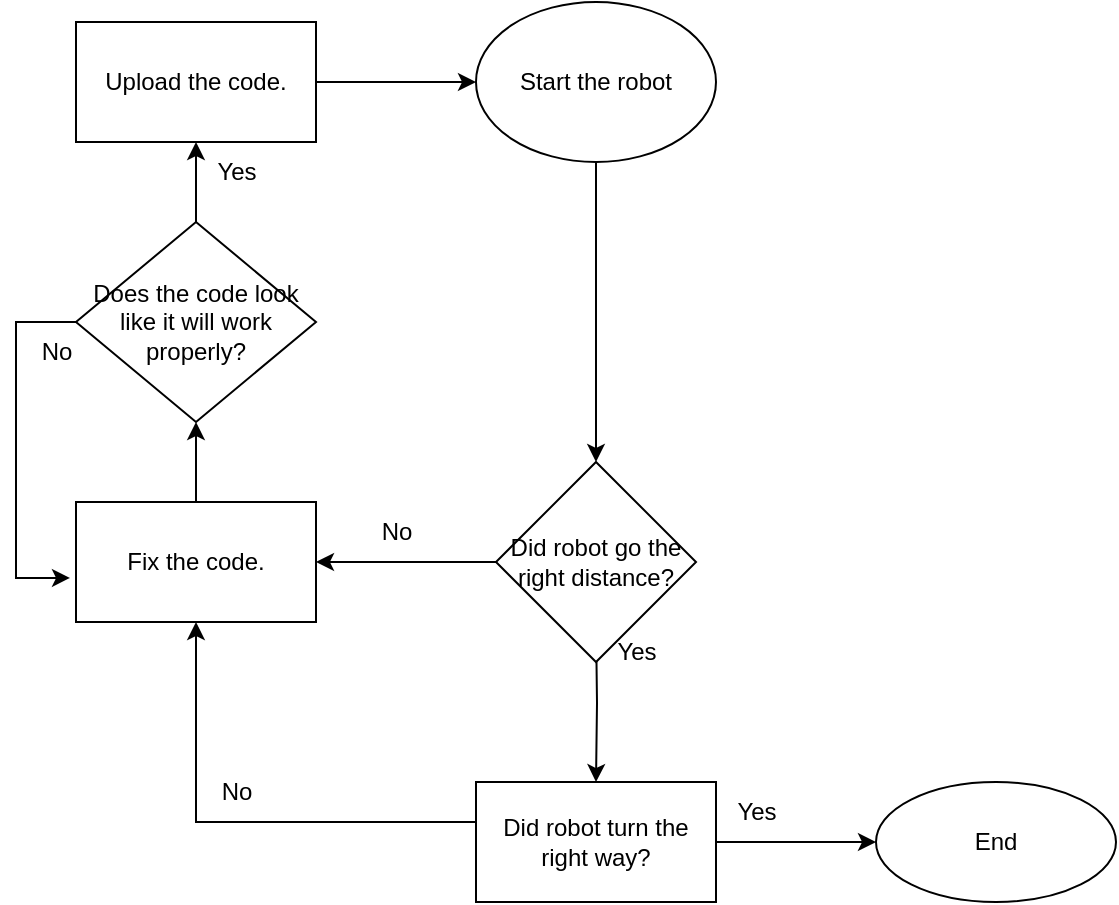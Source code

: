 <mxfile version="20.5.1" type="github">
  <diagram id="C5RBs43oDa-KdzZeNtuy" name="Page-1">
    <mxGraphModel dx="1422" dy="754" grid="1" gridSize="10" guides="1" tooltips="1" connect="1" arrows="1" fold="1" page="1" pageScale="1" pageWidth="827" pageHeight="1169" math="0" shadow="0">
      <root>
        <mxCell id="WIyWlLk6GJQsqaUBKTNV-0" />
        <mxCell id="WIyWlLk6GJQsqaUBKTNV-1" parent="WIyWlLk6GJQsqaUBKTNV-0" />
        <mxCell id="NHHZj94KwkTv9wrkSFR0-2" value="" style="edgeStyle=orthogonalEdgeStyle;rounded=0;orthogonalLoop=1;jettySize=auto;html=1;entryX=0.5;entryY=0;entryDx=0;entryDy=0;" edge="1" parent="WIyWlLk6GJQsqaUBKTNV-1" source="NHHZj94KwkTv9wrkSFR0-0" target="NHHZj94KwkTv9wrkSFR0-15">
          <mxGeometry relative="1" as="geometry">
            <mxPoint x="429" y="340" as="targetPoint" />
          </mxGeometry>
        </mxCell>
        <mxCell id="NHHZj94KwkTv9wrkSFR0-0" value="Start the robot" style="ellipse;whiteSpace=wrap;html=1;" vertex="1" parent="WIyWlLk6GJQsqaUBKTNV-1">
          <mxGeometry x="369" y="90" width="120" height="80" as="geometry" />
        </mxCell>
        <mxCell id="NHHZj94KwkTv9wrkSFR0-4" value="" style="edgeStyle=orthogonalEdgeStyle;rounded=0;orthogonalLoop=1;jettySize=auto;html=1;" edge="1" parent="WIyWlLk6GJQsqaUBKTNV-1" target="NHHZj94KwkTv9wrkSFR0-3">
          <mxGeometry relative="1" as="geometry">
            <mxPoint x="429" y="400" as="sourcePoint" />
          </mxGeometry>
        </mxCell>
        <mxCell id="NHHZj94KwkTv9wrkSFR0-10" value="" style="edgeStyle=orthogonalEdgeStyle;rounded=0;orthogonalLoop=1;jettySize=auto;html=1;exitX=0;exitY=0.5;exitDx=0;exitDy=0;" edge="1" parent="WIyWlLk6GJQsqaUBKTNV-1" source="NHHZj94KwkTv9wrkSFR0-15" target="NHHZj94KwkTv9wrkSFR0-9">
          <mxGeometry relative="1" as="geometry">
            <mxPoint x="369" y="370" as="sourcePoint" />
          </mxGeometry>
        </mxCell>
        <mxCell id="NHHZj94KwkTv9wrkSFR0-6" value="" style="edgeStyle=orthogonalEdgeStyle;rounded=0;orthogonalLoop=1;jettySize=auto;html=1;" edge="1" parent="WIyWlLk6GJQsqaUBKTNV-1" source="NHHZj94KwkTv9wrkSFR0-3" target="NHHZj94KwkTv9wrkSFR0-5">
          <mxGeometry relative="1" as="geometry" />
        </mxCell>
        <mxCell id="NHHZj94KwkTv9wrkSFR0-12" style="edgeStyle=orthogonalEdgeStyle;rounded=0;orthogonalLoop=1;jettySize=auto;html=1;entryX=0.5;entryY=1;entryDx=0;entryDy=0;" edge="1" parent="WIyWlLk6GJQsqaUBKTNV-1" source="NHHZj94KwkTv9wrkSFR0-3" target="NHHZj94KwkTv9wrkSFR0-9">
          <mxGeometry relative="1" as="geometry">
            <mxPoint x="269" y="470" as="targetPoint" />
            <Array as="points">
              <mxPoint x="229" y="500" />
            </Array>
          </mxGeometry>
        </mxCell>
        <mxCell id="NHHZj94KwkTv9wrkSFR0-3" value="Did robot turn the right way?" style="whiteSpace=wrap;html=1;" vertex="1" parent="WIyWlLk6GJQsqaUBKTNV-1">
          <mxGeometry x="369" y="480" width="120" height="60" as="geometry" />
        </mxCell>
        <mxCell id="NHHZj94KwkTv9wrkSFR0-5" value="End" style="ellipse;whiteSpace=wrap;html=1;" vertex="1" parent="WIyWlLk6GJQsqaUBKTNV-1">
          <mxGeometry x="569" y="480" width="120" height="60" as="geometry" />
        </mxCell>
        <mxCell id="NHHZj94KwkTv9wrkSFR0-7" value="Yes&lt;br&gt;" style="text;html=1;align=center;verticalAlign=middle;resizable=0;points=[];autosize=1;strokeColor=none;fillColor=none;" vertex="1" parent="WIyWlLk6GJQsqaUBKTNV-1">
          <mxGeometry x="429" y="400" width="40" height="30" as="geometry" />
        </mxCell>
        <mxCell id="NHHZj94KwkTv9wrkSFR0-8" value="Yes&lt;br&gt;" style="text;html=1;align=center;verticalAlign=middle;resizable=0;points=[];autosize=1;strokeColor=none;fillColor=none;" vertex="1" parent="WIyWlLk6GJQsqaUBKTNV-1">
          <mxGeometry x="489" y="480" width="40" height="30" as="geometry" />
        </mxCell>
        <mxCell id="NHHZj94KwkTv9wrkSFR0-26" style="edgeStyle=orthogonalEdgeStyle;rounded=0;orthogonalLoop=1;jettySize=auto;html=1;entryX=0.5;entryY=1;entryDx=0;entryDy=0;" edge="1" parent="WIyWlLk6GJQsqaUBKTNV-1" source="NHHZj94KwkTv9wrkSFR0-9" target="NHHZj94KwkTv9wrkSFR0-25">
          <mxGeometry relative="1" as="geometry" />
        </mxCell>
        <mxCell id="NHHZj94KwkTv9wrkSFR0-9" value="Fix the code." style="whiteSpace=wrap;html=1;" vertex="1" parent="WIyWlLk6GJQsqaUBKTNV-1">
          <mxGeometry x="169" y="340" width="120" height="60" as="geometry" />
        </mxCell>
        <mxCell id="NHHZj94KwkTv9wrkSFR0-13" value="No" style="text;html=1;align=center;verticalAlign=middle;resizable=0;points=[];autosize=1;strokeColor=none;fillColor=none;" vertex="1" parent="WIyWlLk6GJQsqaUBKTNV-1">
          <mxGeometry x="309" y="340" width="40" height="30" as="geometry" />
        </mxCell>
        <mxCell id="NHHZj94KwkTv9wrkSFR0-14" value="No&lt;br&gt;" style="text;html=1;align=center;verticalAlign=middle;resizable=0;points=[];autosize=1;strokeColor=none;fillColor=none;" vertex="1" parent="WIyWlLk6GJQsqaUBKTNV-1">
          <mxGeometry x="229" y="470" width="40" height="30" as="geometry" />
        </mxCell>
        <mxCell id="NHHZj94KwkTv9wrkSFR0-15" value="Did robot go the right distance?" style="rhombus;whiteSpace=wrap;html=1;" vertex="1" parent="WIyWlLk6GJQsqaUBKTNV-1">
          <mxGeometry x="379" y="320" width="100" height="100" as="geometry" />
        </mxCell>
        <mxCell id="NHHZj94KwkTv9wrkSFR0-20" style="edgeStyle=orthogonalEdgeStyle;rounded=0;orthogonalLoop=1;jettySize=auto;html=1;entryX=0;entryY=0.5;entryDx=0;entryDy=0;" edge="1" parent="WIyWlLk6GJQsqaUBKTNV-1" source="NHHZj94KwkTv9wrkSFR0-18" target="NHHZj94KwkTv9wrkSFR0-0">
          <mxGeometry relative="1" as="geometry" />
        </mxCell>
        <mxCell id="NHHZj94KwkTv9wrkSFR0-18" value="Upload the code." style="rounded=0;whiteSpace=wrap;html=1;" vertex="1" parent="WIyWlLk6GJQsqaUBKTNV-1">
          <mxGeometry x="169" y="100" width="120" height="60" as="geometry" />
        </mxCell>
        <mxCell id="NHHZj94KwkTv9wrkSFR0-27" style="edgeStyle=orthogonalEdgeStyle;rounded=0;orthogonalLoop=1;jettySize=auto;html=1;entryX=0.5;entryY=1;entryDx=0;entryDy=0;" edge="1" parent="WIyWlLk6GJQsqaUBKTNV-1" source="NHHZj94KwkTv9wrkSFR0-25" target="NHHZj94KwkTv9wrkSFR0-18">
          <mxGeometry relative="1" as="geometry" />
        </mxCell>
        <mxCell id="NHHZj94KwkTv9wrkSFR0-30" style="edgeStyle=orthogonalEdgeStyle;rounded=0;orthogonalLoop=1;jettySize=auto;html=1;exitX=0;exitY=0.5;exitDx=0;exitDy=0;entryX=-0.025;entryY=0.633;entryDx=0;entryDy=0;entryPerimeter=0;" edge="1" parent="WIyWlLk6GJQsqaUBKTNV-1" source="NHHZj94KwkTv9wrkSFR0-25" target="NHHZj94KwkTv9wrkSFR0-9">
          <mxGeometry relative="1" as="geometry">
            <mxPoint x="169" y="280" as="targetPoint" />
            <Array as="points">
              <mxPoint x="139" y="250" />
              <mxPoint x="139" y="378" />
            </Array>
          </mxGeometry>
        </mxCell>
        <mxCell id="NHHZj94KwkTv9wrkSFR0-25" value="Does the code look like it will work properly?&lt;br&gt;" style="rhombus;whiteSpace=wrap;html=1;" vertex="1" parent="WIyWlLk6GJQsqaUBKTNV-1">
          <mxGeometry x="169" y="200" width="120" height="100" as="geometry" />
        </mxCell>
        <mxCell id="NHHZj94KwkTv9wrkSFR0-28" value="Yes" style="text;html=1;align=center;verticalAlign=middle;resizable=0;points=[];autosize=1;strokeColor=none;fillColor=none;" vertex="1" parent="WIyWlLk6GJQsqaUBKTNV-1">
          <mxGeometry x="229" y="160" width="40" height="30" as="geometry" />
        </mxCell>
        <mxCell id="NHHZj94KwkTv9wrkSFR0-31" value="No&lt;br&gt;" style="text;html=1;align=center;verticalAlign=middle;resizable=0;points=[];autosize=1;strokeColor=none;fillColor=none;" vertex="1" parent="WIyWlLk6GJQsqaUBKTNV-1">
          <mxGeometry x="139" y="250" width="40" height="30" as="geometry" />
        </mxCell>
      </root>
    </mxGraphModel>
  </diagram>
</mxfile>
